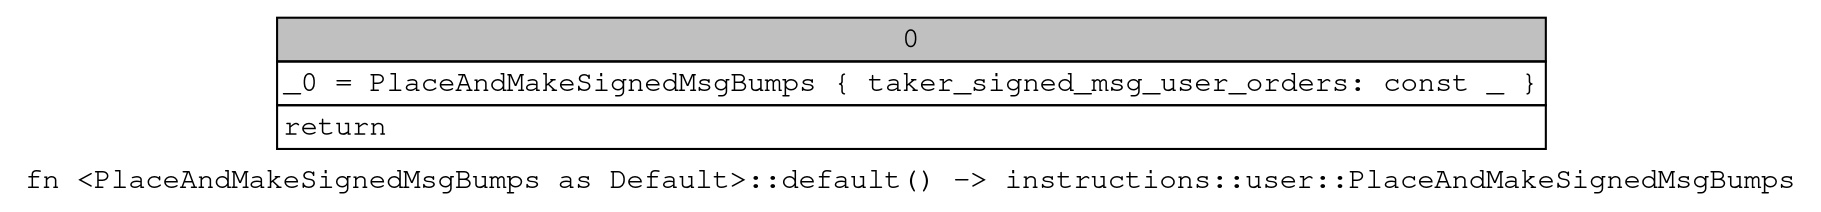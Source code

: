 digraph Mir_0_13293 {
    graph [fontname="Courier, monospace"];
    node [fontname="Courier, monospace"];
    edge [fontname="Courier, monospace"];
    label=<fn &lt;PlaceAndMakeSignedMsgBumps as Default&gt;::default() -&gt; instructions::user::PlaceAndMakeSignedMsgBumps<br align="left"/>>;
    bb0__0_13293 [shape="none", label=<<table border="0" cellborder="1" cellspacing="0"><tr><td bgcolor="gray" align="center" colspan="1">0</td></tr><tr><td align="left" balign="left">_0 = PlaceAndMakeSignedMsgBumps { taker_signed_msg_user_orders: const _ }<br/></td></tr><tr><td align="left">return</td></tr></table>>];
}
